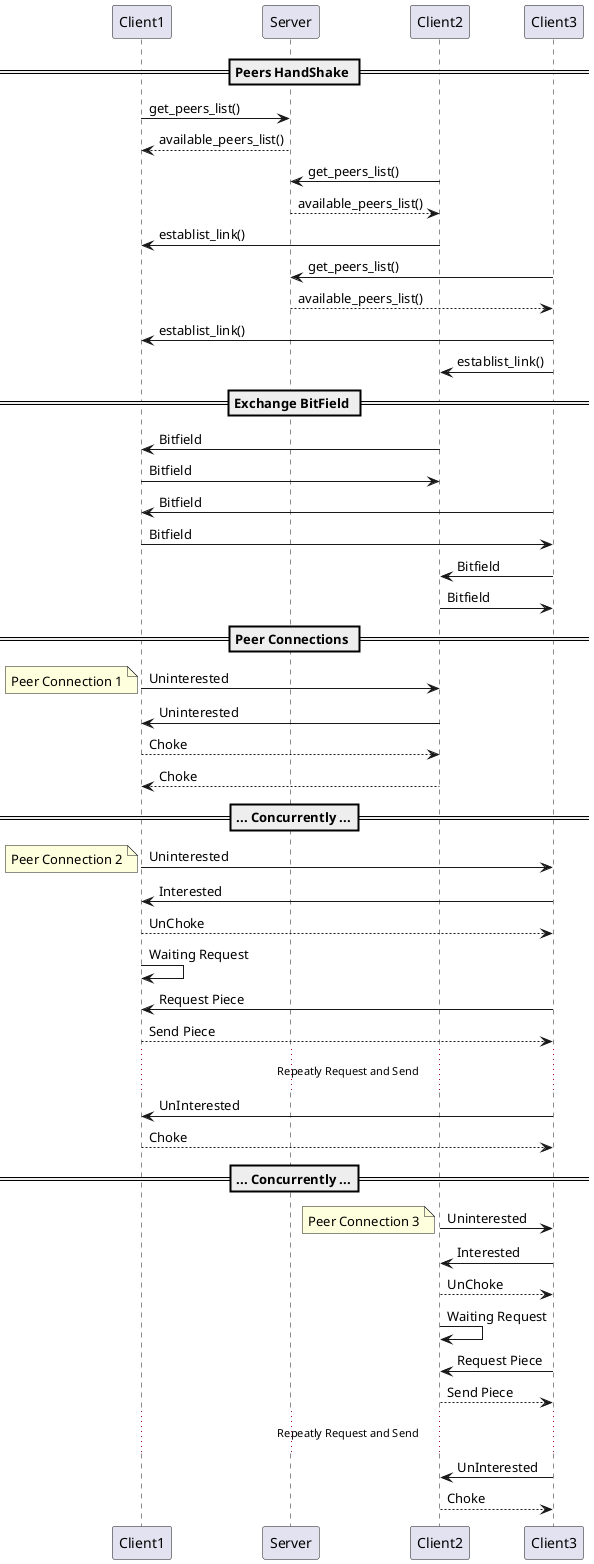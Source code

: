 @startuml C3RequestC2C1
== Peers HandShake ==
Client1 -> Server: get_peers_list()
Server --> Client1: available_peers_list()
Client2 -> Server: get_peers_list()
Server --> Client2: available_peers_list()
Client2 -> Client1: establist_link()
Client3 -> Server: get_peers_list()
Server --> Client3: available_peers_list()
Client3 -> Client1: establist_link()
Client3 -> Client2: establist_link()
== Exchange BitField == 
Client2 -> Client1: Bitfield
Client1 -> Client2: Bitfield
Client3 -> Client1: Bitfield
Client1 -> Client3: Bitfield
Client3 -> Client2: Bitfield
Client2 -> Client3: Bitfield
== Peer Connections ==
Client1 -> Client2: Uninterested
note left: Peer Connection 1
Client2 -> Client1: Uninterested
Client1 --> Client2: Choke
Client2 --> Client1: Choke
== ... Concurrently ...==
Client1 -> Client3: Uninterested
note left: Peer Connection 2
Client3 -> Client1: Interested
Client1 --> Client3: UnChoke
Client1 -> Client1: Waiting Request
Client3 -> Client1: Request Piece
Client1 --> Client3: Send Piece
... Repeatly Request and Send ...
Client3 -> Client1: UnInterested
Client1 --> Client3: Choke
== ... Concurrently ...==
Client2 -> Client3: Uninterested
note left: Peer Connection 3
Client3 -> Client2: Interested
Client2 --> Client3: UnChoke
Client2 -> Client2: Waiting Request
Client3 -> Client2: Request Piece
Client2 --> Client3: Send Piece
... Repeatly Request and Send ...
Client3 -> Client2: UnInterested
Client2 --> Client3: Choke
@enduml